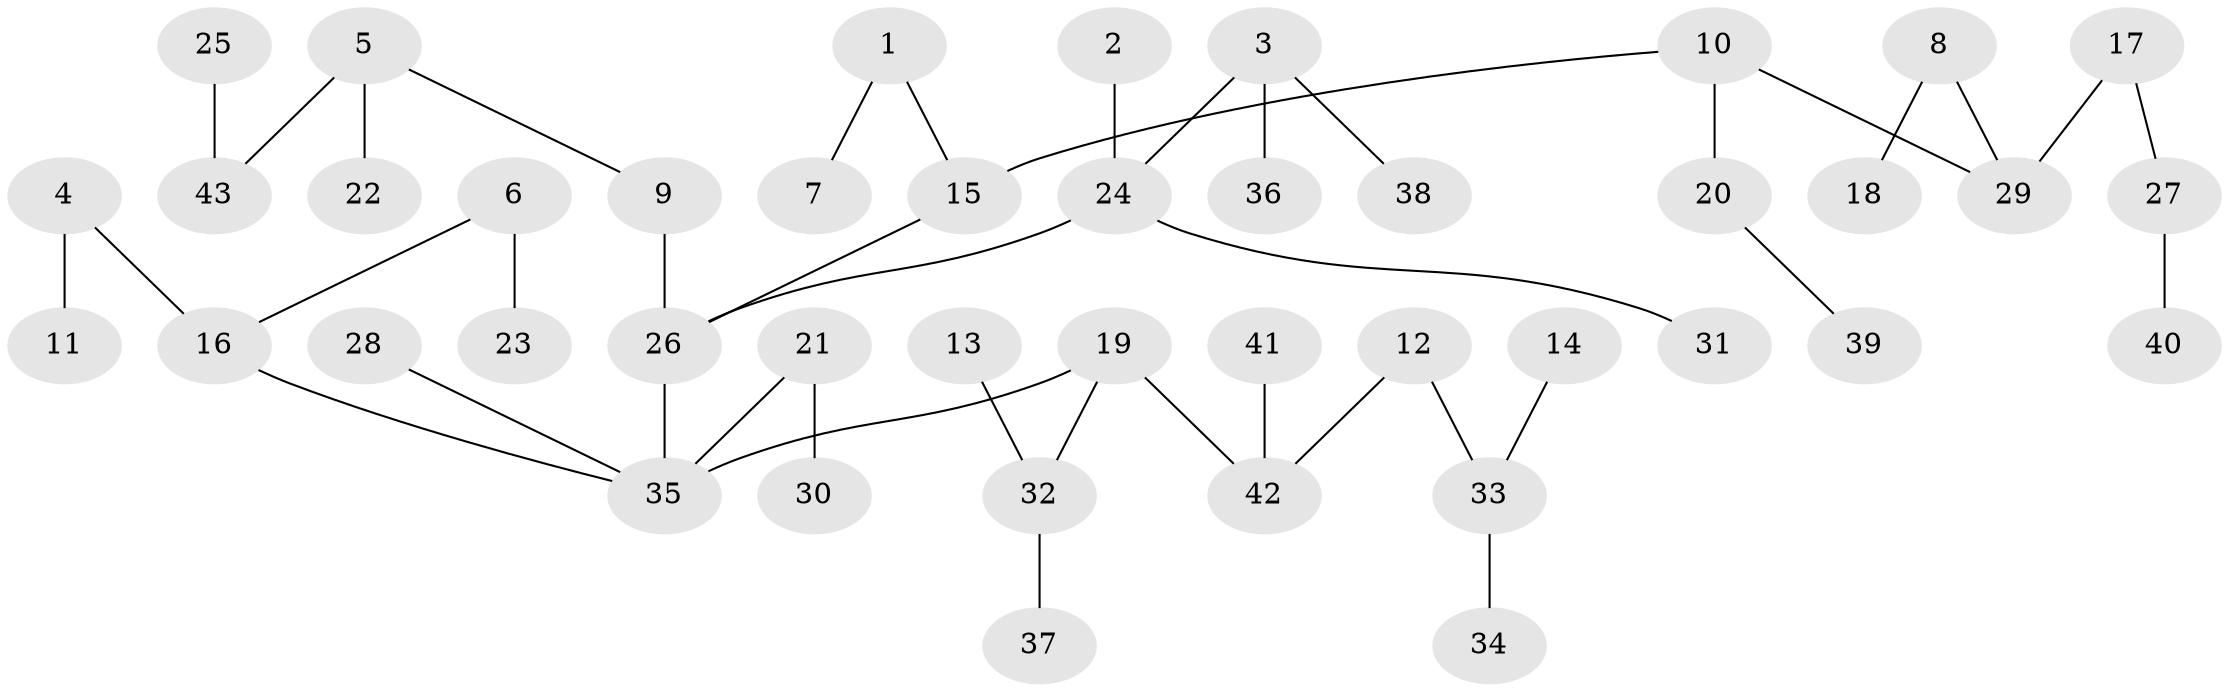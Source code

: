 // original degree distribution, {7: 0.011764705882352941, 5: 0.047058823529411764, 4: 0.08235294117647059, 3: 0.10588235294117647, 2: 0.25882352941176473, 1: 0.49411764705882355}
// Generated by graph-tools (version 1.1) at 2025/02/03/09/25 03:02:23]
// undirected, 43 vertices, 42 edges
graph export_dot {
graph [start="1"]
  node [color=gray90,style=filled];
  1;
  2;
  3;
  4;
  5;
  6;
  7;
  8;
  9;
  10;
  11;
  12;
  13;
  14;
  15;
  16;
  17;
  18;
  19;
  20;
  21;
  22;
  23;
  24;
  25;
  26;
  27;
  28;
  29;
  30;
  31;
  32;
  33;
  34;
  35;
  36;
  37;
  38;
  39;
  40;
  41;
  42;
  43;
  1 -- 7 [weight=1.0];
  1 -- 15 [weight=1.0];
  2 -- 24 [weight=1.0];
  3 -- 24 [weight=1.0];
  3 -- 36 [weight=1.0];
  3 -- 38 [weight=1.0];
  4 -- 11 [weight=1.0];
  4 -- 16 [weight=1.0];
  5 -- 9 [weight=1.0];
  5 -- 22 [weight=1.0];
  5 -- 43 [weight=1.0];
  6 -- 16 [weight=1.0];
  6 -- 23 [weight=1.0];
  8 -- 18 [weight=1.0];
  8 -- 29 [weight=1.0];
  9 -- 26 [weight=1.0];
  10 -- 15 [weight=1.0];
  10 -- 20 [weight=1.0];
  10 -- 29 [weight=1.0];
  12 -- 33 [weight=1.0];
  12 -- 42 [weight=1.0];
  13 -- 32 [weight=1.0];
  14 -- 33 [weight=1.0];
  15 -- 26 [weight=1.0];
  16 -- 35 [weight=1.0];
  17 -- 27 [weight=1.0];
  17 -- 29 [weight=1.0];
  19 -- 32 [weight=1.0];
  19 -- 35 [weight=1.0];
  19 -- 42 [weight=1.0];
  20 -- 39 [weight=1.0];
  21 -- 30 [weight=1.0];
  21 -- 35 [weight=1.0];
  24 -- 26 [weight=1.0];
  24 -- 31 [weight=1.0];
  25 -- 43 [weight=1.0];
  26 -- 35 [weight=1.0];
  27 -- 40 [weight=1.0];
  28 -- 35 [weight=1.0];
  32 -- 37 [weight=1.0];
  33 -- 34 [weight=1.0];
  41 -- 42 [weight=1.0];
}
